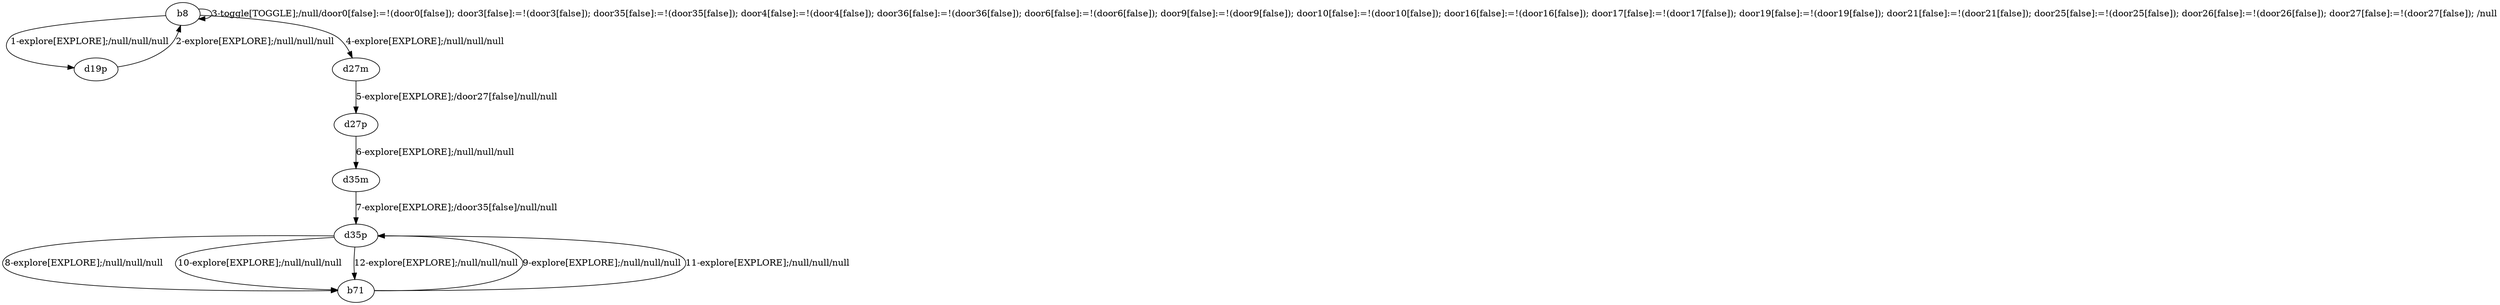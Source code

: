 # Total number of goals covered by this test: 3
# d35m --> d35p
# b71 --> d35p
# d35p --> b71

digraph g {
"b8" -> "d19p" [label = "1-explore[EXPLORE];/null/null/null"];
"d19p" -> "b8" [label = "2-explore[EXPLORE];/null/null/null"];
"b8" -> "b8" [label = "3-toggle[TOGGLE];/null/door0[false]:=!(door0[false]); door3[false]:=!(door3[false]); door35[false]:=!(door35[false]); door4[false]:=!(door4[false]); door36[false]:=!(door36[false]); door6[false]:=!(door6[false]); door9[false]:=!(door9[false]); door10[false]:=!(door10[false]); door16[false]:=!(door16[false]); door17[false]:=!(door17[false]); door19[false]:=!(door19[false]); door21[false]:=!(door21[false]); door25[false]:=!(door25[false]); door26[false]:=!(door26[false]); door27[false]:=!(door27[false]); /null"];
"b8" -> "d27m" [label = "4-explore[EXPLORE];/null/null/null"];
"d27m" -> "d27p" [label = "5-explore[EXPLORE];/door27[false]/null/null"];
"d27p" -> "d35m" [label = "6-explore[EXPLORE];/null/null/null"];
"d35m" -> "d35p" [label = "7-explore[EXPLORE];/door35[false]/null/null"];
"d35p" -> "b71" [label = "8-explore[EXPLORE];/null/null/null"];
"b71" -> "d35p" [label = "9-explore[EXPLORE];/null/null/null"];
"d35p" -> "b71" [label = "10-explore[EXPLORE];/null/null/null"];
"b71" -> "d35p" [label = "11-explore[EXPLORE];/null/null/null"];
"d35p" -> "b71" [label = "12-explore[EXPLORE];/null/null/null"];
}